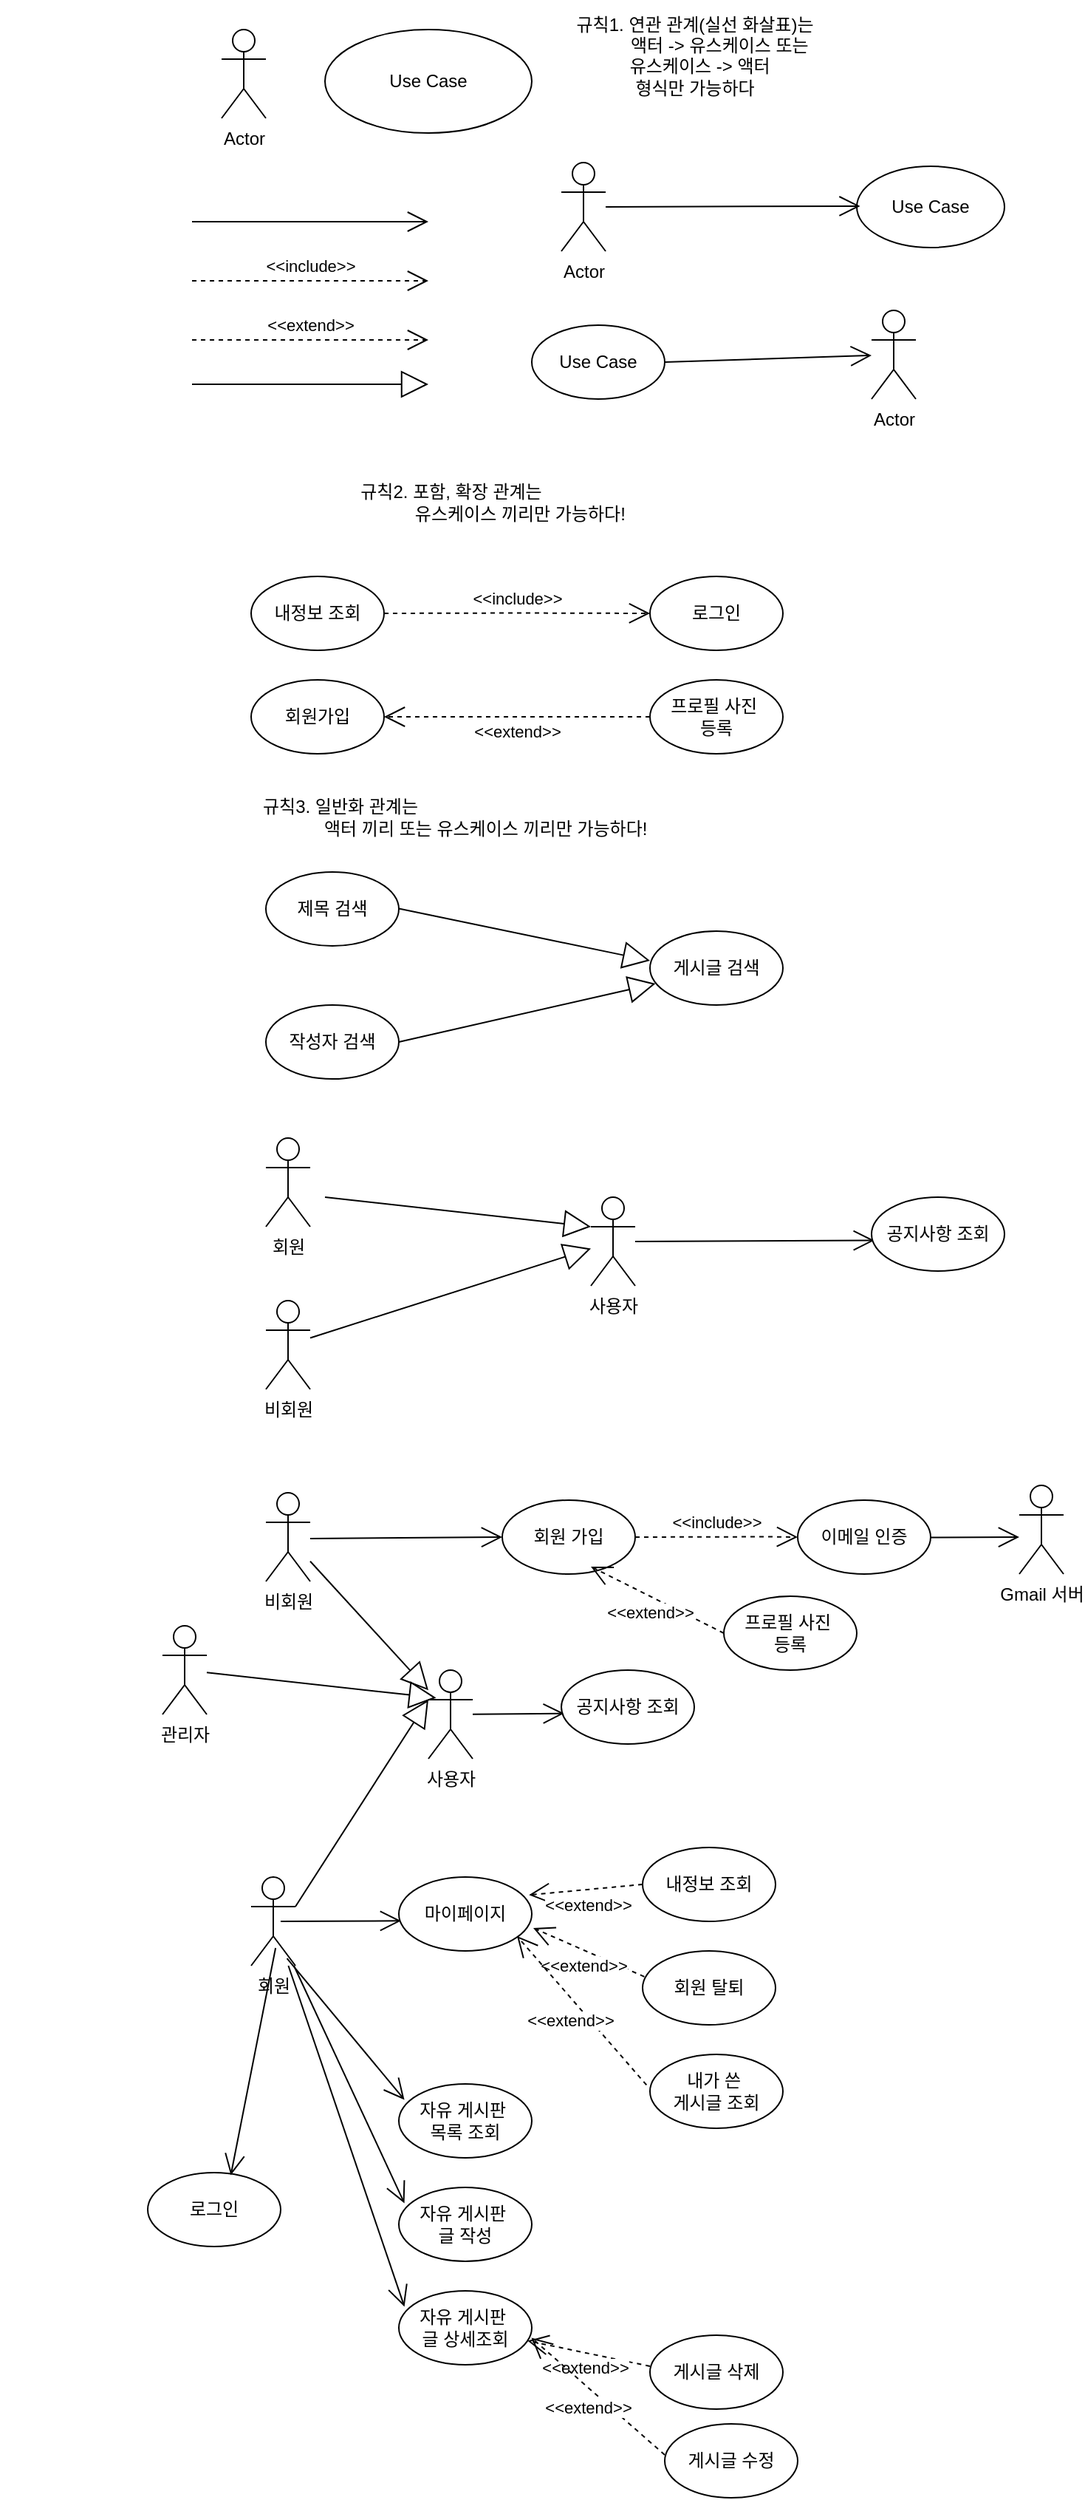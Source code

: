 <mxfile version="25.0.3">
  <diagram name="페이지-1" id="IMDAwYMmMY27XtyZhDOC">
    <mxGraphModel dx="1646" dy="426" grid="1" gridSize="10" guides="1" tooltips="1" connect="1" arrows="1" fold="1" page="1" pageScale="1" pageWidth="827" pageHeight="1169" math="0" shadow="0">
      <root>
        <mxCell id="0" />
        <mxCell id="1" parent="0" />
        <mxCell id="gTAKKlh9GGu60ERx60g2-1" value="Actor" style="shape=umlActor;verticalLabelPosition=bottom;verticalAlign=top;html=1;outlineConnect=0;" vertex="1" parent="1">
          <mxGeometry x="50" y="40" width="30" height="60" as="geometry" />
        </mxCell>
        <mxCell id="gTAKKlh9GGu60ERx60g2-3" value="" style="endArrow=open;endFill=1;endSize=12;html=1;rounded=0;" edge="1" parent="1">
          <mxGeometry width="160" relative="1" as="geometry">
            <mxPoint x="30" y="170" as="sourcePoint" />
            <mxPoint x="190" y="170" as="targetPoint" />
          </mxGeometry>
        </mxCell>
        <mxCell id="gTAKKlh9GGu60ERx60g2-4" value="&amp;lt;&amp;lt;include&amp;gt;&amp;gt;" style="endArrow=open;endSize=12;dashed=1;html=1;rounded=0;" edge="1" parent="1">
          <mxGeometry y="10" width="160" relative="1" as="geometry">
            <mxPoint x="30" y="210" as="sourcePoint" />
            <mxPoint x="190" y="210" as="targetPoint" />
            <Array as="points">
              <mxPoint x="110" y="210" />
            </Array>
            <mxPoint as="offset" />
          </mxGeometry>
        </mxCell>
        <mxCell id="gTAKKlh9GGu60ERx60g2-5" value="&amp;lt;&amp;lt;extend&amp;gt;&amp;gt;" style="endArrow=open;endSize=12;dashed=1;html=1;rounded=0;" edge="1" parent="1">
          <mxGeometry y="10" width="160" relative="1" as="geometry">
            <mxPoint x="30" y="250" as="sourcePoint" />
            <mxPoint x="190" y="250" as="targetPoint" />
            <Array as="points">
              <mxPoint x="110" y="250" />
            </Array>
            <mxPoint as="offset" />
          </mxGeometry>
        </mxCell>
        <mxCell id="gTAKKlh9GGu60ERx60g2-6" value="&lt;div&gt;&lt;br&gt;&lt;/div&gt;&lt;div&gt;&lt;br&gt;&lt;/div&gt;" style="endArrow=block;endSize=16;endFill=0;html=1;rounded=0;" edge="1" parent="1">
          <mxGeometry width="160" relative="1" as="geometry">
            <mxPoint x="30" y="280" as="sourcePoint" />
            <mxPoint x="190" y="280" as="targetPoint" />
          </mxGeometry>
        </mxCell>
        <mxCell id="gTAKKlh9GGu60ERx60g2-7" value="규칙1. 연관 관계(실선 화살표)는&lt;div&gt;&amp;nbsp; &amp;nbsp; &amp;nbsp; &amp;nbsp; &amp;nbsp; 액터 -&amp;gt; 유스케이스 또는&lt;/div&gt;&lt;div&gt;&amp;nbsp; 유스케이스 -&amp;gt; 액터&lt;/div&gt;&lt;div&gt;형식만 가능하다&lt;/div&gt;&lt;div&gt;&lt;br&gt;&lt;/div&gt;" style="text;html=1;align=center;verticalAlign=middle;resizable=0;points=[];autosize=1;strokeColor=none;fillColor=none;" vertex="1" parent="1">
          <mxGeometry x="270" y="20" width="200" height="90" as="geometry" />
        </mxCell>
        <mxCell id="gTAKKlh9GGu60ERx60g2-8" value="Use Case" style="ellipse;whiteSpace=wrap;html=1;" vertex="1" parent="1">
          <mxGeometry x="120" y="40" width="140" height="70" as="geometry" />
        </mxCell>
        <mxCell id="gTAKKlh9GGu60ERx60g2-9" value="Actor" style="shape=umlActor;verticalLabelPosition=bottom;verticalAlign=top;html=1;outlineConnect=0;" vertex="1" parent="1">
          <mxGeometry x="280" y="130" width="30" height="60" as="geometry" />
        </mxCell>
        <mxCell id="gTAKKlh9GGu60ERx60g2-10" value="Use Case" style="ellipse;whiteSpace=wrap;html=1;" vertex="1" parent="1">
          <mxGeometry x="480" y="132.5" width="100" height="55" as="geometry" />
        </mxCell>
        <mxCell id="gTAKKlh9GGu60ERx60g2-11" value="" style="endArrow=open;endFill=1;endSize=12;html=1;rounded=0;entryX=0.023;entryY=0.49;entryDx=0;entryDy=0;entryPerimeter=0;" edge="1" parent="1" source="gTAKKlh9GGu60ERx60g2-9" target="gTAKKlh9GGu60ERx60g2-10">
          <mxGeometry width="160" relative="1" as="geometry">
            <mxPoint x="333" y="164.76" as="sourcePoint" />
            <mxPoint x="493" y="164.76" as="targetPoint" />
          </mxGeometry>
        </mxCell>
        <mxCell id="gTAKKlh9GGu60ERx60g2-12" value="Use Case" style="ellipse;whiteSpace=wrap;html=1;" vertex="1" parent="1">
          <mxGeometry x="260" y="240" width="90" height="50" as="geometry" />
        </mxCell>
        <mxCell id="gTAKKlh9GGu60ERx60g2-13" value="" style="endArrow=open;endFill=1;endSize=12;html=1;rounded=0;exitX=1;exitY=0.5;exitDx=0;exitDy=0;" edge="1" parent="1" source="gTAKKlh9GGu60ERx60g2-12" target="gTAKKlh9GGu60ERx60g2-14">
          <mxGeometry width="160" relative="1" as="geometry">
            <mxPoint x="390" y="265.5" as="sourcePoint" />
            <mxPoint x="480" y="265" as="targetPoint" />
          </mxGeometry>
        </mxCell>
        <mxCell id="gTAKKlh9GGu60ERx60g2-14" value="Actor" style="shape=umlActor;verticalLabelPosition=bottom;verticalAlign=top;html=1;outlineConnect=0;" vertex="1" parent="1">
          <mxGeometry x="490" y="230" width="30" height="60" as="geometry" />
        </mxCell>
        <mxCell id="gTAKKlh9GGu60ERx60g2-15" value="규칙2. 포함, 확장 관계는&lt;div&gt;&amp;nbsp; &amp;nbsp; &amp;nbsp; &amp;nbsp; &amp;nbsp; &amp;nbsp; &amp;nbsp; &amp;nbsp; &amp;nbsp; &amp;nbsp; &amp;nbsp; &amp;nbsp; &amp;nbsp; &amp;nbsp; 유스케이스 끼리만 가능하다!&lt;/div&gt;" style="text;html=1;align=center;verticalAlign=middle;resizable=0;points=[];autosize=1;strokeColor=none;fillColor=none;" vertex="1" parent="1">
          <mxGeometry x="70" y="340" width="270" height="40" as="geometry" />
        </mxCell>
        <mxCell id="gTAKKlh9GGu60ERx60g2-16" value="내정보 조회" style="ellipse;whiteSpace=wrap;html=1;" vertex="1" parent="1">
          <mxGeometry x="70" y="410" width="90" height="50" as="geometry" />
        </mxCell>
        <mxCell id="gTAKKlh9GGu60ERx60g2-17" value="로그인" style="ellipse;whiteSpace=wrap;html=1;" vertex="1" parent="1">
          <mxGeometry x="340" y="410" width="90" height="50" as="geometry" />
        </mxCell>
        <mxCell id="gTAKKlh9GGu60ERx60g2-18" value="&amp;lt;&amp;lt;include&amp;gt;&amp;gt;" style="endArrow=open;endSize=12;dashed=1;html=1;rounded=0;entryX=0;entryY=0.5;entryDx=0;entryDy=0;" edge="1" parent="1" target="gTAKKlh9GGu60ERx60g2-17">
          <mxGeometry y="10" width="160" relative="1" as="geometry">
            <mxPoint x="160" y="435" as="sourcePoint" />
            <mxPoint x="330" y="434.76" as="targetPoint" />
            <Array as="points">
              <mxPoint x="250" y="434.76" />
            </Array>
            <mxPoint as="offset" />
          </mxGeometry>
        </mxCell>
        <mxCell id="gTAKKlh9GGu60ERx60g2-19" value="회원가입" style="ellipse;whiteSpace=wrap;html=1;" vertex="1" parent="1">
          <mxGeometry x="70" y="480" width="90" height="50" as="geometry" />
        </mxCell>
        <mxCell id="gTAKKlh9GGu60ERx60g2-20" value="프로필 사진&amp;nbsp;&lt;div&gt;등록&lt;/div&gt;" style="ellipse;whiteSpace=wrap;html=1;" vertex="1" parent="1">
          <mxGeometry x="340" y="480" width="90" height="50" as="geometry" />
        </mxCell>
        <mxCell id="gTAKKlh9GGu60ERx60g2-22" value="&amp;lt;&amp;lt;extend&amp;gt;&amp;gt;" style="endArrow=open;endSize=12;dashed=1;html=1;rounded=0;exitX=0;exitY=0.5;exitDx=0;exitDy=0;" edge="1" parent="1" source="gTAKKlh9GGu60ERx60g2-20">
          <mxGeometry y="10" width="160" relative="1" as="geometry">
            <mxPoint x="170" y="480" as="sourcePoint" />
            <mxPoint x="160" y="505" as="targetPoint" />
            <Array as="points">
              <mxPoint x="250" y="505" />
            </Array>
            <mxPoint as="offset" />
          </mxGeometry>
        </mxCell>
        <mxCell id="gTAKKlh9GGu60ERx60g2-23" value="규칙3. 일반화 관계는&lt;div&gt;&amp;nbsp; &amp;nbsp; &amp;nbsp; &amp;nbsp; &amp;nbsp; &amp;nbsp; &amp;nbsp; &amp;nbsp; &amp;nbsp; &amp;nbsp; &amp;nbsp; &amp;nbsp; &amp;nbsp; &amp;nbsp; &amp;nbsp; &amp;nbsp; &amp;nbsp; &amp;nbsp; &amp;nbsp; &amp;nbsp; &amp;nbsp; &amp;nbsp; &amp;nbsp; &amp;nbsp; &amp;nbsp; &amp;nbsp; &amp;nbsp; &amp;nbsp; &amp;nbsp; &amp;nbsp;액터 끼리 또는 유스케이스 끼리만 가능하다!&lt;/div&gt;" style="text;html=1;align=center;verticalAlign=middle;resizable=0;points=[];autosize=1;strokeColor=none;fillColor=none;" vertex="1" parent="1">
          <mxGeometry x="-100" y="553" width="460" height="40" as="geometry" />
        </mxCell>
        <mxCell id="gTAKKlh9GGu60ERx60g2-24" value="제목 검색" style="ellipse;whiteSpace=wrap;html=1;" vertex="1" parent="1">
          <mxGeometry x="80" y="610" width="90" height="50" as="geometry" />
        </mxCell>
        <mxCell id="gTAKKlh9GGu60ERx60g2-25" value="작성자 검색" style="ellipse;whiteSpace=wrap;html=1;" vertex="1" parent="1">
          <mxGeometry x="80" y="700" width="90" height="50" as="geometry" />
        </mxCell>
        <mxCell id="gTAKKlh9GGu60ERx60g2-26" value="게시글 검색" style="ellipse;whiteSpace=wrap;html=1;" vertex="1" parent="1">
          <mxGeometry x="340" y="650" width="90" height="50" as="geometry" />
        </mxCell>
        <mxCell id="gTAKKlh9GGu60ERx60g2-27" value="&lt;div&gt;&lt;br&gt;&lt;/div&gt;&lt;div&gt;&lt;br&gt;&lt;/div&gt;" style="endArrow=block;endSize=16;endFill=0;html=1;rounded=0;entryX=0;entryY=0.4;entryDx=0;entryDy=0;entryPerimeter=0;" edge="1" parent="1" target="gTAKKlh9GGu60ERx60g2-26">
          <mxGeometry width="160" relative="1" as="geometry">
            <mxPoint x="170" y="634.76" as="sourcePoint" />
            <mxPoint x="330" y="634.76" as="targetPoint" />
          </mxGeometry>
        </mxCell>
        <mxCell id="gTAKKlh9GGu60ERx60g2-28" value="&lt;div&gt;&lt;br&gt;&lt;/div&gt;&lt;div&gt;&lt;br&gt;&lt;/div&gt;" style="endArrow=block;endSize=16;endFill=0;html=1;rounded=0;entryX=0.042;entryY=0.71;entryDx=0;entryDy=0;entryPerimeter=0;exitX=1;exitY=0.5;exitDx=0;exitDy=0;" edge="1" parent="1" source="gTAKKlh9GGu60ERx60g2-25" target="gTAKKlh9GGu60ERx60g2-26">
          <mxGeometry width="160" relative="1" as="geometry">
            <mxPoint x="180" y="644.76" as="sourcePoint" />
            <mxPoint x="350" y="680" as="targetPoint" />
          </mxGeometry>
        </mxCell>
        <mxCell id="gTAKKlh9GGu60ERx60g2-29" value="회원" style="shape=umlActor;verticalLabelPosition=bottom;verticalAlign=top;html=1;" vertex="1" parent="1">
          <mxGeometry x="80" y="790" width="30" height="60" as="geometry" />
        </mxCell>
        <mxCell id="gTAKKlh9GGu60ERx60g2-30" value="비회원" style="shape=umlActor;verticalLabelPosition=bottom;verticalAlign=top;html=1;" vertex="1" parent="1">
          <mxGeometry x="80" y="900" width="30" height="60" as="geometry" />
        </mxCell>
        <mxCell id="gTAKKlh9GGu60ERx60g2-31" value="&lt;div&gt;&lt;br&gt;&lt;/div&gt;&lt;div&gt;&lt;br&gt;&lt;/div&gt;" style="endArrow=block;endSize=16;endFill=0;html=1;rounded=0;entryX=0;entryY=0.333;entryDx=0;entryDy=0;entryPerimeter=0;" edge="1" parent="1" target="gTAKKlh9GGu60ERx60g2-32">
          <mxGeometry width="160" relative="1" as="geometry">
            <mxPoint x="120" y="830" as="sourcePoint" />
            <mxPoint x="280" y="860" as="targetPoint" />
          </mxGeometry>
        </mxCell>
        <mxCell id="gTAKKlh9GGu60ERx60g2-32" value="사용자" style="shape=umlActor;verticalLabelPosition=bottom;verticalAlign=top;html=1;" vertex="1" parent="1">
          <mxGeometry x="300" y="830" width="30" height="60" as="geometry" />
        </mxCell>
        <mxCell id="gTAKKlh9GGu60ERx60g2-33" value="&lt;div&gt;&lt;br&gt;&lt;/div&gt;&lt;div&gt;&lt;br&gt;&lt;/div&gt;" style="endArrow=block;endSize=16;endFill=0;html=1;rounded=0;" edge="1" parent="1" source="gTAKKlh9GGu60ERx60g2-30" target="gTAKKlh9GGu60ERx60g2-32">
          <mxGeometry width="160" relative="1" as="geometry">
            <mxPoint x="130" y="840" as="sourcePoint" />
            <mxPoint x="300" y="870" as="targetPoint" />
          </mxGeometry>
        </mxCell>
        <mxCell id="gTAKKlh9GGu60ERx60g2-34" value="" style="endArrow=open;endFill=1;endSize=12;html=1;rounded=0;entryX=0.021;entryY=0.586;entryDx=0;entryDy=0;entryPerimeter=0;" edge="1" parent="1" source="gTAKKlh9GGu60ERx60g2-32" target="gTAKKlh9GGu60ERx60g2-35">
          <mxGeometry width="160" relative="1" as="geometry">
            <mxPoint x="330" y="859.76" as="sourcePoint" />
            <mxPoint x="490" y="859.76" as="targetPoint" />
          </mxGeometry>
        </mxCell>
        <mxCell id="gTAKKlh9GGu60ERx60g2-35" value="공지사항 조회" style="ellipse;whiteSpace=wrap;html=1;" vertex="1" parent="1">
          <mxGeometry x="490" y="830" width="90" height="50" as="geometry" />
        </mxCell>
        <mxCell id="gTAKKlh9GGu60ERx60g2-36" value="비회원" style="shape=umlActor;verticalLabelPosition=bottom;verticalAlign=top;html=1;" vertex="1" parent="1">
          <mxGeometry x="80" y="1030" width="30" height="60" as="geometry" />
        </mxCell>
        <mxCell id="gTAKKlh9GGu60ERx60g2-38" value="" style="endArrow=open;endFill=1;endSize=12;html=1;rounded=0;" edge="1" parent="1">
          <mxGeometry width="160" relative="1" as="geometry">
            <mxPoint x="110" y="1061" as="sourcePoint" />
            <mxPoint x="240" y="1060" as="targetPoint" />
          </mxGeometry>
        </mxCell>
        <mxCell id="gTAKKlh9GGu60ERx60g2-39" value="회원 가입" style="ellipse;whiteSpace=wrap;html=1;" vertex="1" parent="1">
          <mxGeometry x="240" y="1035" width="90" height="50" as="geometry" />
        </mxCell>
        <mxCell id="gTAKKlh9GGu60ERx60g2-40" value="&amp;lt;&amp;lt;include&amp;gt;&amp;gt;" style="endArrow=open;endSize=12;dashed=1;html=1;rounded=0;" edge="1" parent="1">
          <mxGeometry y="10" width="160" relative="1" as="geometry">
            <mxPoint x="330" y="1060" as="sourcePoint" />
            <mxPoint x="440" y="1060" as="targetPoint" />
            <Array as="points">
              <mxPoint x="420" y="1059.76" />
            </Array>
            <mxPoint as="offset" />
          </mxGeometry>
        </mxCell>
        <mxCell id="gTAKKlh9GGu60ERx60g2-41" value="이메일 인증" style="ellipse;whiteSpace=wrap;html=1;" vertex="1" parent="1">
          <mxGeometry x="440" y="1035" width="90" height="50" as="geometry" />
        </mxCell>
        <mxCell id="gTAKKlh9GGu60ERx60g2-42" value="" style="endArrow=open;endFill=1;endSize=12;html=1;rounded=0;" edge="1" parent="1">
          <mxGeometry width="160" relative="1" as="geometry">
            <mxPoint x="530" y="1060.25" as="sourcePoint" />
            <mxPoint x="590" y="1060" as="targetPoint" />
          </mxGeometry>
        </mxCell>
        <mxCell id="gTAKKlh9GGu60ERx60g2-43" value="Gmail 서버" style="shape=umlActor;verticalLabelPosition=bottom;verticalAlign=top;html=1;" vertex="1" parent="1">
          <mxGeometry x="590" y="1025" width="30" height="60" as="geometry" />
        </mxCell>
        <mxCell id="gTAKKlh9GGu60ERx60g2-44" value="프로필 사진&amp;nbsp;&lt;div&gt;등록&lt;/div&gt;" style="ellipse;whiteSpace=wrap;html=1;" vertex="1" parent="1">
          <mxGeometry x="390" y="1100" width="90" height="50" as="geometry" />
        </mxCell>
        <mxCell id="gTAKKlh9GGu60ERx60g2-45" value="&amp;lt;&amp;lt;extend&amp;gt;&amp;gt;" style="endArrow=open;endSize=12;dashed=1;html=1;rounded=0;exitX=0;exitY=0.5;exitDx=0;exitDy=0;entryX=0.667;entryY=0.9;entryDx=0;entryDy=0;entryPerimeter=0;" edge="1" parent="1" source="gTAKKlh9GGu60ERx60g2-44" target="gTAKKlh9GGu60ERx60g2-39">
          <mxGeometry y="10" width="160" relative="1" as="geometry">
            <mxPoint x="230" y="1190" as="sourcePoint" />
            <mxPoint x="220" y="1220" as="targetPoint" />
            <Array as="points" />
            <mxPoint as="offset" />
          </mxGeometry>
        </mxCell>
        <mxCell id="gTAKKlh9GGu60ERx60g2-46" value="회원" style="shape=umlActor;verticalLabelPosition=bottom;verticalAlign=top;html=1;" vertex="1" parent="1">
          <mxGeometry x="70" y="1290" width="30" height="60" as="geometry" />
        </mxCell>
        <mxCell id="gTAKKlh9GGu60ERx60g2-47" value="&lt;div&gt;&lt;br&gt;&lt;/div&gt;&lt;div&gt;&lt;br&gt;&lt;/div&gt;" style="endArrow=block;endSize=16;endFill=0;html=1;rounded=0;entryX=0;entryY=0.333;entryDx=0;entryDy=0;entryPerimeter=0;exitX=1;exitY=0.333;exitDx=0;exitDy=0;exitPerimeter=0;" edge="1" parent="1" target="gTAKKlh9GGu60ERx60g2-48" source="gTAKKlh9GGu60ERx60g2-46">
          <mxGeometry width="160" relative="1" as="geometry">
            <mxPoint x="120" y="1240" as="sourcePoint" />
            <mxPoint x="280" y="1270" as="targetPoint" />
          </mxGeometry>
        </mxCell>
        <mxCell id="gTAKKlh9GGu60ERx60g2-48" value="사용자" style="shape=umlActor;verticalLabelPosition=bottom;verticalAlign=top;html=1;" vertex="1" parent="1">
          <mxGeometry x="190" y="1150" width="30" height="60" as="geometry" />
        </mxCell>
        <mxCell id="gTAKKlh9GGu60ERx60g2-49" value="" style="endArrow=open;endFill=1;endSize=12;html=1;rounded=0;entryX=0.021;entryY=0.586;entryDx=0;entryDy=0;entryPerimeter=0;" edge="1" parent="1" source="gTAKKlh9GGu60ERx60g2-48" target="gTAKKlh9GGu60ERx60g2-50">
          <mxGeometry width="160" relative="1" as="geometry">
            <mxPoint x="330" y="1269.76" as="sourcePoint" />
            <mxPoint x="490" y="1269.76" as="targetPoint" />
          </mxGeometry>
        </mxCell>
        <mxCell id="gTAKKlh9GGu60ERx60g2-50" value="공지사항 조회" style="ellipse;whiteSpace=wrap;html=1;" vertex="1" parent="1">
          <mxGeometry x="280" y="1150" width="90" height="50" as="geometry" />
        </mxCell>
        <mxCell id="gTAKKlh9GGu60ERx60g2-52" value="&lt;div&gt;&lt;br&gt;&lt;/div&gt;&lt;div&gt;&lt;br&gt;&lt;/div&gt;" style="endArrow=block;endSize=16;endFill=0;html=1;rounded=0;" edge="1" parent="1" source="gTAKKlh9GGu60ERx60g2-36" target="gTAKKlh9GGu60ERx60g2-48">
          <mxGeometry width="160" relative="1" as="geometry">
            <mxPoint x="130" y="1250" as="sourcePoint" />
            <mxPoint x="310" y="1270" as="targetPoint" />
          </mxGeometry>
        </mxCell>
        <mxCell id="gTAKKlh9GGu60ERx60g2-53" value="관리자&lt;div&gt;&lt;br&gt;&lt;/div&gt;" style="shape=umlActor;verticalLabelPosition=bottom;verticalAlign=top;html=1;" vertex="1" parent="1">
          <mxGeometry x="10" y="1120" width="30" height="60" as="geometry" />
        </mxCell>
        <mxCell id="gTAKKlh9GGu60ERx60g2-54" value="&lt;div&gt;&lt;br&gt;&lt;/div&gt;&lt;div&gt;&lt;br&gt;&lt;/div&gt;" style="endArrow=block;endSize=16;endFill=0;html=1;rounded=0;entryX=0.175;entryY=0.313;entryDx=0;entryDy=0;entryPerimeter=0;" edge="1" parent="1" source="gTAKKlh9GGu60ERx60g2-53" target="gTAKKlh9GGu60ERx60g2-48">
          <mxGeometry width="160" relative="1" as="geometry">
            <mxPoint x="120" y="1086" as="sourcePoint" />
            <mxPoint x="200" y="1174" as="targetPoint" />
          </mxGeometry>
        </mxCell>
        <mxCell id="gTAKKlh9GGu60ERx60g2-56" value="내정보 조회" style="ellipse;whiteSpace=wrap;html=1;" vertex="1" parent="1">
          <mxGeometry x="335" y="1270" width="90" height="50" as="geometry" />
        </mxCell>
        <mxCell id="gTAKKlh9GGu60ERx60g2-58" value="회원 탈퇴" style="ellipse;whiteSpace=wrap;html=1;" vertex="1" parent="1">
          <mxGeometry x="335" y="1340" width="90" height="50" as="geometry" />
        </mxCell>
        <mxCell id="gTAKKlh9GGu60ERx60g2-60" value="내가 쓴&amp;nbsp;&lt;div&gt;게시글 조회&lt;/div&gt;" style="ellipse;whiteSpace=wrap;html=1;" vertex="1" parent="1">
          <mxGeometry x="340" y="1410" width="90" height="50" as="geometry" />
        </mxCell>
        <mxCell id="gTAKKlh9GGu60ERx60g2-61" value="" style="endArrow=open;endFill=1;endSize=12;html=1;rounded=0;entryX=0.021;entryY=0.586;entryDx=0;entryDy=0;entryPerimeter=0;" edge="1" parent="1">
          <mxGeometry width="160" relative="1" as="geometry">
            <mxPoint x="90" y="1320" as="sourcePoint" />
            <mxPoint x="171.5" y="1319.63" as="targetPoint" />
          </mxGeometry>
        </mxCell>
        <mxCell id="gTAKKlh9GGu60ERx60g2-62" value="마이페이지" style="ellipse;whiteSpace=wrap;html=1;" vertex="1" parent="1">
          <mxGeometry x="170" y="1290" width="90" height="50" as="geometry" />
        </mxCell>
        <mxCell id="gTAKKlh9GGu60ERx60g2-63" value="&amp;lt;&amp;lt;extend&amp;gt;&amp;gt;" style="endArrow=open;endSize=12;dashed=1;html=1;rounded=0;exitX=0;exitY=0.5;exitDx=0;exitDy=0;entryX=0.979;entryY=0.243;entryDx=0;entryDy=0;entryPerimeter=0;" edge="1" parent="1" target="gTAKKlh9GGu60ERx60g2-62">
          <mxGeometry y="10" width="160" relative="1" as="geometry">
            <mxPoint x="335" y="1295" as="sourcePoint" />
            <mxPoint x="245" y="1250" as="targetPoint" />
            <Array as="points" />
            <mxPoint as="offset" />
          </mxGeometry>
        </mxCell>
        <mxCell id="gTAKKlh9GGu60ERx60g2-64" value="&amp;lt;&amp;lt;extend&amp;gt;&amp;gt;" style="endArrow=open;endSize=12;dashed=1;html=1;rounded=0;exitX=0.013;exitY=0.348;exitDx=0;exitDy=0;entryX=1.011;entryY=0.69;entryDx=0;entryDy=0;entryPerimeter=0;exitPerimeter=0;" edge="1" parent="1" source="gTAKKlh9GGu60ERx60g2-58" target="gTAKKlh9GGu60ERx60g2-62">
          <mxGeometry y="10" width="160" relative="1" as="geometry">
            <mxPoint x="345" y="1305" as="sourcePoint" />
            <mxPoint x="268" y="1312" as="targetPoint" />
            <Array as="points" />
            <mxPoint as="offset" />
          </mxGeometry>
        </mxCell>
        <mxCell id="gTAKKlh9GGu60ERx60g2-65" value="&amp;lt;&amp;lt;extend&amp;gt;&amp;gt;" style="endArrow=open;endSize=12;dashed=1;html=1;rounded=0;exitX=-0.026;exitY=0.414;exitDx=0;exitDy=0;entryX=0.889;entryY=0.8;entryDx=0;entryDy=0;entryPerimeter=0;exitPerimeter=0;" edge="1" parent="1" source="gTAKKlh9GGu60ERx60g2-60" target="gTAKKlh9GGu60ERx60g2-62">
          <mxGeometry y="10" width="160" relative="1" as="geometry">
            <mxPoint x="355" y="1315" as="sourcePoint" />
            <mxPoint x="278" y="1322" as="targetPoint" />
            <Array as="points" />
            <mxPoint as="offset" />
          </mxGeometry>
        </mxCell>
        <mxCell id="gTAKKlh9GGu60ERx60g2-66" value="" style="endArrow=open;endFill=1;endSize=12;html=1;rounded=0;entryX=0.042;entryY=0.214;entryDx=0;entryDy=0;entryPerimeter=0;exitX=0.81;exitY=0.917;exitDx=0;exitDy=0;exitPerimeter=0;" edge="1" parent="1" source="gTAKKlh9GGu60ERx60g2-46" target="gTAKKlh9GGu60ERx60g2-67">
          <mxGeometry width="160" relative="1" as="geometry">
            <mxPoint x="80" y="1440" as="sourcePoint" />
            <mxPoint x="161.5" y="1439.63" as="targetPoint" />
          </mxGeometry>
        </mxCell>
        <mxCell id="gTAKKlh9GGu60ERx60g2-67" value="자유 게시판&amp;nbsp;&lt;div&gt;목록 조회&lt;/div&gt;" style="ellipse;whiteSpace=wrap;html=1;" vertex="1" parent="1">
          <mxGeometry x="170" y="1430" width="90" height="50" as="geometry" />
        </mxCell>
        <mxCell id="gTAKKlh9GGu60ERx60g2-68" value="" style="endArrow=open;endFill=1;endSize=12;html=1;rounded=0;entryX=0.042;entryY=0.214;entryDx=0;entryDy=0;entryPerimeter=0;" edge="1" parent="1" target="gTAKKlh9GGu60ERx60g2-69" source="gTAKKlh9GGu60ERx60g2-46">
          <mxGeometry width="160" relative="1" as="geometry">
            <mxPoint x="80" y="1430" as="sourcePoint" />
            <mxPoint x="147.5" y="1524.63" as="targetPoint" />
          </mxGeometry>
        </mxCell>
        <mxCell id="gTAKKlh9GGu60ERx60g2-69" value="자유 게시판&amp;nbsp;&lt;div&gt;글 작성&lt;/div&gt;" style="ellipse;whiteSpace=wrap;html=1;" vertex="1" parent="1">
          <mxGeometry x="170" y="1500" width="90" height="50" as="geometry" />
        </mxCell>
        <mxCell id="gTAKKlh9GGu60ERx60g2-71" value="게시&lt;span style=&quot;background-color: initial;&quot;&gt;글 삭제&lt;/span&gt;" style="ellipse;whiteSpace=wrap;html=1;" vertex="1" parent="1">
          <mxGeometry x="340" y="1600" width="90" height="50" as="geometry" />
        </mxCell>
        <mxCell id="gTAKKlh9GGu60ERx60g2-72" value="" style="endArrow=open;endFill=1;endSize=12;html=1;rounded=0;entryX=0.042;entryY=0.214;entryDx=0;entryDy=0;entryPerimeter=0;" edge="1" parent="1" target="gTAKKlh9GGu60ERx60g2-73" source="gTAKKlh9GGu60ERx60g2-46">
          <mxGeometry width="160" relative="1" as="geometry">
            <mxPoint x="95" y="1420" as="sourcePoint" />
            <mxPoint x="147.5" y="1664.63" as="targetPoint" />
          </mxGeometry>
        </mxCell>
        <mxCell id="gTAKKlh9GGu60ERx60g2-73" value="자유 게시판&amp;nbsp;&lt;div&gt;글 상세조회&lt;/div&gt;" style="ellipse;whiteSpace=wrap;html=1;" vertex="1" parent="1">
          <mxGeometry x="170" y="1570" width="90" height="50" as="geometry" />
        </mxCell>
        <mxCell id="gTAKKlh9GGu60ERx60g2-74" value="&amp;lt;&amp;lt;extend&amp;gt;&amp;gt;" style="endArrow=open;endSize=12;dashed=1;html=1;rounded=0;exitX=0;exitY=0.42;exitDx=0;exitDy=0;exitPerimeter=0;" edge="1" parent="1" source="gTAKKlh9GGu60ERx60g2-71" target="gTAKKlh9GGu60ERx60g2-73">
          <mxGeometry y="10" width="160" relative="1" as="geometry">
            <mxPoint x="300" y="1621" as="sourcePoint" />
            <mxPoint x="212" y="1520" as="targetPoint" />
            <Array as="points" />
            <mxPoint as="offset" />
          </mxGeometry>
        </mxCell>
        <mxCell id="gTAKKlh9GGu60ERx60g2-75" value="게시&lt;span style=&quot;background-color: initial;&quot;&gt;글 수정&lt;/span&gt;" style="ellipse;whiteSpace=wrap;html=1;" vertex="1" parent="1">
          <mxGeometry x="350" y="1660" width="90" height="50" as="geometry" />
        </mxCell>
        <mxCell id="gTAKKlh9GGu60ERx60g2-76" value="&amp;lt;&amp;lt;extend&amp;gt;&amp;gt;" style="endArrow=open;endSize=12;dashed=1;html=1;rounded=0;exitX=0;exitY=0.42;exitDx=0;exitDy=0;exitPerimeter=0;entryX=0.997;entryY=0.634;entryDx=0;entryDy=0;entryPerimeter=0;" edge="1" parent="1" source="gTAKKlh9GGu60ERx60g2-75" target="gTAKKlh9GGu60ERx60g2-73">
          <mxGeometry y="10" width="160" relative="1" as="geometry">
            <mxPoint x="310" y="1681" as="sourcePoint" />
            <mxPoint x="263" y="1712" as="targetPoint" />
            <Array as="points" />
            <mxPoint as="offset" />
          </mxGeometry>
        </mxCell>
        <mxCell id="gTAKKlh9GGu60ERx60g2-78" value="로그인" style="ellipse;whiteSpace=wrap;html=1;" vertex="1" parent="1">
          <mxGeometry y="1490" width="90" height="50" as="geometry" />
        </mxCell>
        <mxCell id="gTAKKlh9GGu60ERx60g2-79" value="" style="endArrow=open;endFill=1;endSize=12;html=1;rounded=0;entryX=0.625;entryY=0.034;entryDx=0;entryDy=0;entryPerimeter=0;exitX=0.552;exitY=0.8;exitDx=0;exitDy=0;exitPerimeter=0;" edge="1" parent="1" source="gTAKKlh9GGu60ERx60g2-46" target="gTAKKlh9GGu60ERx60g2-78">
          <mxGeometry width="160" relative="1" as="geometry">
            <mxPoint x="10" y="1380" as="sourcePoint" />
            <mxPoint x="90" y="1476" as="targetPoint" />
          </mxGeometry>
        </mxCell>
      </root>
    </mxGraphModel>
  </diagram>
</mxfile>
